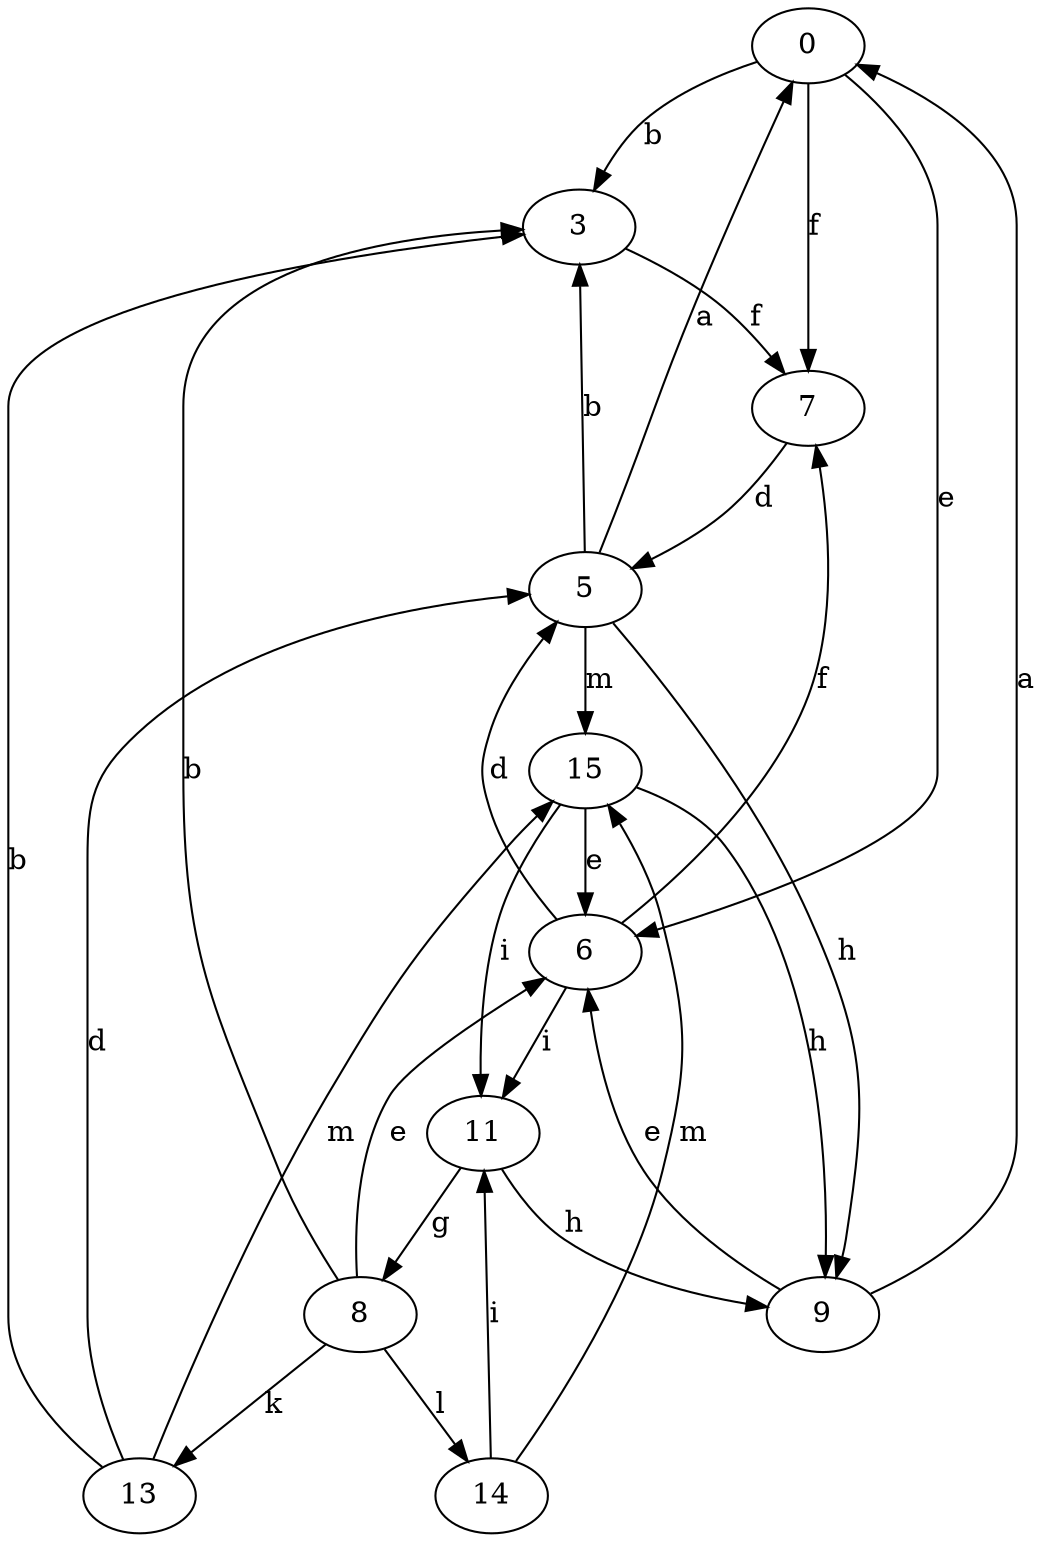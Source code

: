 strict digraph  {
0;
3;
5;
6;
7;
8;
9;
11;
13;
14;
15;
0 -> 3  [label=b];
0 -> 6  [label=e];
0 -> 7  [label=f];
3 -> 7  [label=f];
5 -> 0  [label=a];
5 -> 3  [label=b];
5 -> 9  [label=h];
5 -> 15  [label=m];
6 -> 5  [label=d];
6 -> 7  [label=f];
6 -> 11  [label=i];
7 -> 5  [label=d];
8 -> 3  [label=b];
8 -> 6  [label=e];
8 -> 13  [label=k];
8 -> 14  [label=l];
9 -> 0  [label=a];
9 -> 6  [label=e];
11 -> 8  [label=g];
11 -> 9  [label=h];
13 -> 3  [label=b];
13 -> 5  [label=d];
13 -> 15  [label=m];
14 -> 11  [label=i];
14 -> 15  [label=m];
15 -> 6  [label=e];
15 -> 9  [label=h];
15 -> 11  [label=i];
}
